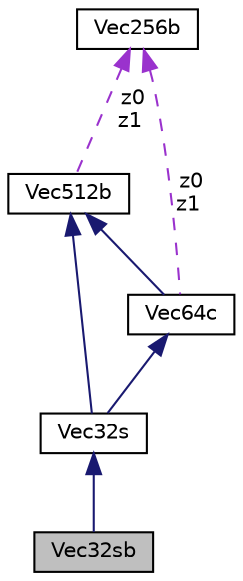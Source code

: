 digraph "Vec32sb"
{
 // LATEX_PDF_SIZE
  edge [fontname="Helvetica",fontsize="10",labelfontname="Helvetica",labelfontsize="10"];
  node [fontname="Helvetica",fontsize="10",shape=record];
  Node1 [label="Vec32sb",height=0.2,width=0.4,color="black", fillcolor="grey75", style="filled", fontcolor="black",tooltip=" "];
  Node2 -> Node1 [dir="back",color="midnightblue",fontsize="10",style="solid",fontname="Helvetica"];
  Node2 [label="Vec32s",height=0.2,width=0.4,color="black", fillcolor="white", style="filled",URL="$classVec32s.html",tooltip=" "];
  Node3 -> Node2 [dir="back",color="midnightblue",fontsize="10",style="solid",fontname="Helvetica"];
  Node3 [label="Vec512b",height=0.2,width=0.4,color="black", fillcolor="white", style="filled",URL="$classVec512b.html",tooltip=" "];
  Node4 -> Node3 [dir="back",color="darkorchid3",fontsize="10",style="dashed",label=" z0\nz1" ,fontname="Helvetica"];
  Node4 [label="Vec256b",height=0.2,width=0.4,color="black", fillcolor="white", style="filled",URL="$classVec256b.html",tooltip=" "];
  Node5 -> Node2 [dir="back",color="midnightblue",fontsize="10",style="solid",fontname="Helvetica"];
  Node5 [label="Vec64c",height=0.2,width=0.4,color="black", fillcolor="white", style="filled",URL="$classVec64c.html",tooltip=" "];
  Node3 -> Node5 [dir="back",color="midnightblue",fontsize="10",style="solid",fontname="Helvetica"];
  Node4 -> Node5 [dir="back",color="darkorchid3",fontsize="10",style="dashed",label=" z0\nz1" ,fontname="Helvetica"];
}
